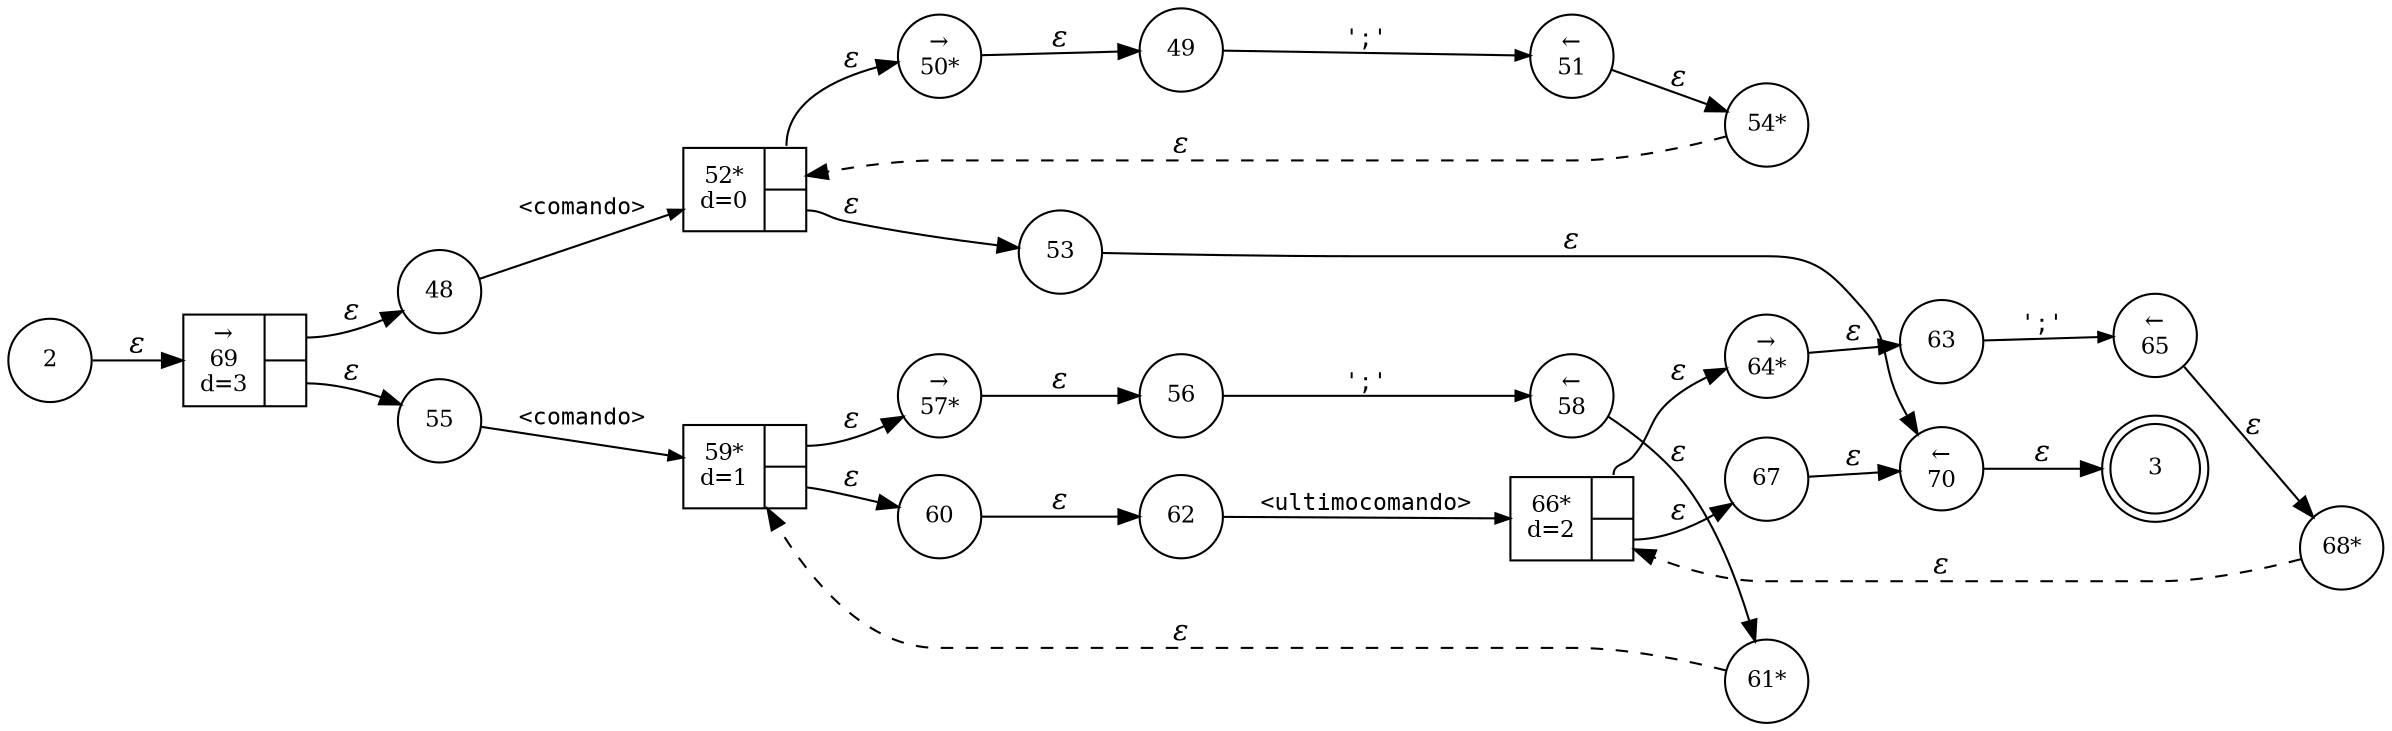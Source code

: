 digraph ATN {
rankdir=LR;
s3[fontsize=11, label="3", shape=doublecircle, fixedsize=true, width=.6];
s68[fontsize=11,label="68*", shape=circle, fixedsize=true, width=.55, peripheries=1];
s69[fontsize=11,label="{&rarr;\n69\nd=3|{<p0>|<p1>}}", shape=record, fixedsize=false, peripheries=1];
s2[fontsize=11,label="2", shape=circle, fixedsize=true, width=.55, peripheries=1];
s70[fontsize=11,label="&larr;\n70", shape=circle, fixedsize=true, width=.55, peripheries=1];
s64[fontsize=11,label="&rarr;\n64*", shape=circle, fixedsize=true, width=.55, peripheries=1];
s65[fontsize=11,label="&larr;\n65", shape=circle, fixedsize=true, width=.55, peripheries=1];
s66[fontsize=11,label="{66*\nd=2|{<p0>|<p1>}}", shape=record, fixedsize=false, peripheries=1];
s67[fontsize=11,label="67", shape=circle, fixedsize=true, width=.55, peripheries=1];
s51[fontsize=11,label="&larr;\n51", shape=circle, fixedsize=true, width=.55, peripheries=1];
s50[fontsize=11,label="&rarr;\n50*", shape=circle, fixedsize=true, width=.55, peripheries=1];
s49[fontsize=11,label="49", shape=circle, fixedsize=true, width=.55, peripheries=1];
s48[fontsize=11,label="48", shape=circle, fixedsize=true, width=.55, peripheries=1];
s55[fontsize=11,label="55", shape=circle, fixedsize=true, width=.55, peripheries=1];
s54[fontsize=11,label="54*", shape=circle, fixedsize=true, width=.55, peripheries=1];
s53[fontsize=11,label="53", shape=circle, fixedsize=true, width=.55, peripheries=1];
s52[fontsize=11,label="{52*\nd=0|{<p0>|<p1>}}", shape=record, fixedsize=false, peripheries=1];
s59[fontsize=11,label="{59*\nd=1|{<p0>|<p1>}}", shape=record, fixedsize=false, peripheries=1];
s58[fontsize=11,label="&larr;\n58", shape=circle, fixedsize=true, width=.55, peripheries=1];
s57[fontsize=11,label="&rarr;\n57*", shape=circle, fixedsize=true, width=.55, peripheries=1];
s56[fontsize=11,label="56", shape=circle, fixedsize=true, width=.55, peripheries=1];
s63[fontsize=11,label="63", shape=circle, fixedsize=true, width=.55, peripheries=1];
s62[fontsize=11,label="62", shape=circle, fixedsize=true, width=.55, peripheries=1];
s61[fontsize=11,label="61*", shape=circle, fixedsize=true, width=.55, peripheries=1];
s60[fontsize=11,label="60", shape=circle, fixedsize=true, width=.55, peripheries=1];
s2 -> s69 [fontname="Times-Italic", label="&epsilon;"];
s69:p0 -> s48 [fontname="Times-Italic", label="&epsilon;"];
s69:p1 -> s55 [fontname="Times-Italic", label="&epsilon;"];
s48 -> s52 [fontsize=11, fontname="Courier", arrowsize=.7, label = "<comando>", arrowhead = normal];
s55 -> s59 [fontsize=11, fontname="Courier", arrowsize=.7, label = "<comando>", arrowhead = normal];
s52:p0 -> s50 [fontname="Times-Italic", label="&epsilon;"];
s52:p1 -> s53 [fontname="Times-Italic", label="&epsilon;"];
s59:p0 -> s57 [fontname="Times-Italic", label="&epsilon;"];
s59:p1 -> s60 [fontname="Times-Italic", label="&epsilon;"];
s50 -> s49 [fontname="Times-Italic", label="&epsilon;"];
s53 -> s70 [fontname="Times-Italic", label="&epsilon;"];
s57 -> s56 [fontname="Times-Italic", label="&epsilon;"];
s60 -> s62 [fontname="Times-Italic", label="&epsilon;"];
s49 -> s51 [fontsize=11, fontname="Courier", arrowsize=.7, label = "';'", arrowhead = normal];
s70 -> s3 [fontname="Times-Italic", label="&epsilon;"];
s56 -> s58 [fontsize=11, fontname="Courier", arrowsize=.7, label = "';'", arrowhead = normal];
s62 -> s66 [fontsize=11, fontname="Courier", arrowsize=.7, label = "<ultimocomando>", arrowhead = normal];
s51 -> s54 [fontname="Times-Italic", label="&epsilon;"];
s58 -> s61 [fontname="Times-Italic", label="&epsilon;"];
s66:p0 -> s64 [fontname="Times-Italic", label="&epsilon;"];
s66:p1 -> s67 [fontname="Times-Italic", label="&epsilon;"];
s54 -> s52 [fontname="Times-Italic", label="&epsilon;", style="dashed"];
s61 -> s59 [fontname="Times-Italic", label="&epsilon;", style="dashed"];
s64 -> s63 [fontname="Times-Italic", label="&epsilon;"];
s67 -> s70 [fontname="Times-Italic", label="&epsilon;"];
s63 -> s65 [fontsize=11, fontname="Courier", arrowsize=.7, label = "';'", arrowhead = normal];
s65 -> s68 [fontname="Times-Italic", label="&epsilon;"];
s68 -> s66 [fontname="Times-Italic", label="&epsilon;", style="dashed"];
}